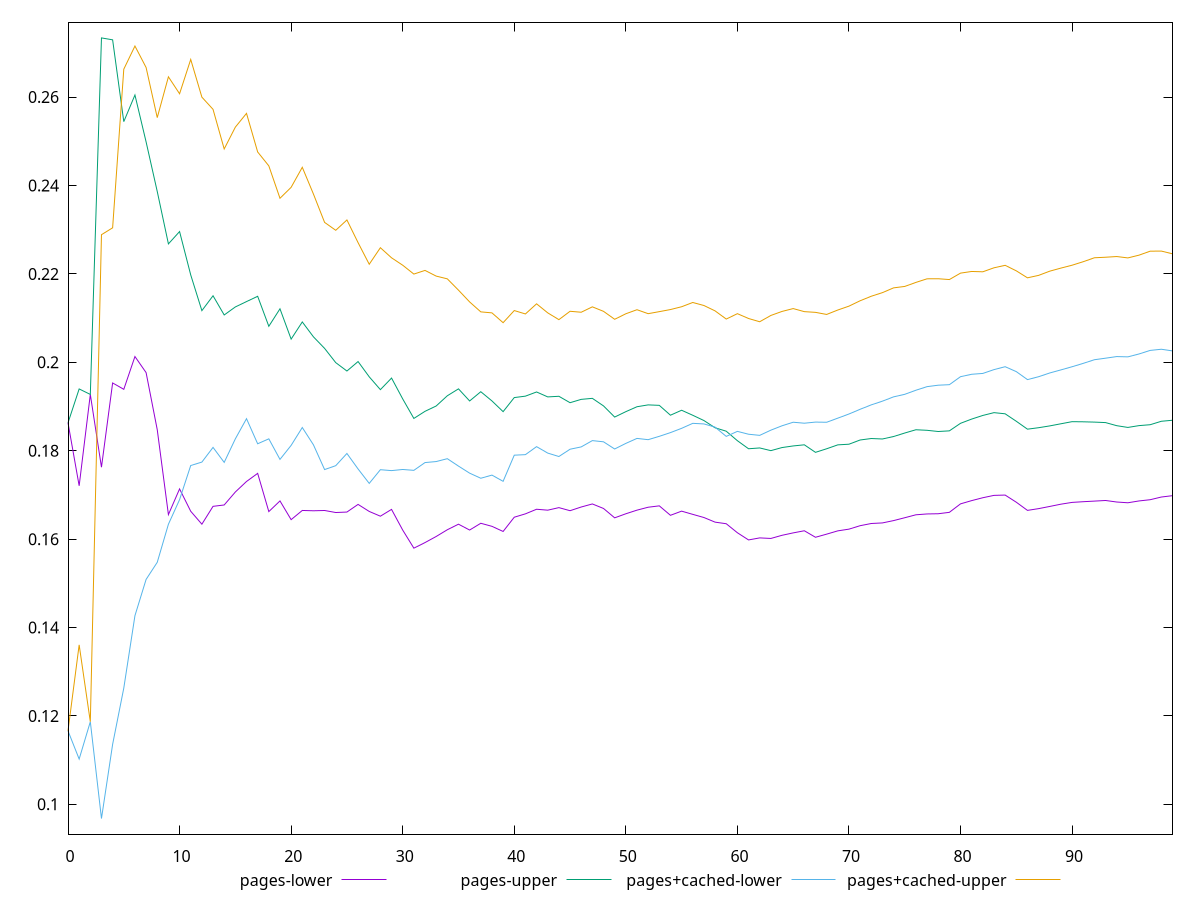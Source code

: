 reset

$pagesLower <<EOF
0 0.1863167807424289
1 0.17206257153632137
2 0.19273752447856257
3 0.17626839575026831
4 0.19533029436942462
5 0.19389025418743272
6 0.2013076564171776
7 0.19767005138955607
8 0.18475244170563215
9 0.16554776557937742
10 0.17135979864841197
11 0.16630246840402801
12 0.16337911531635696
13 0.16741665957808516
14 0.16772694803231794
15 0.17066525321288306
16 0.17304071898638562
17 0.17487888841545435
18 0.1662285019568803
19 0.16864293864154936
20 0.16440534037768417
21 0.1664857603692758
22 0.166413343588879
23 0.16647862057225996
24 0.16601903960069386
25 0.16612470466932874
26 0.1678568287349863
27 0.1662633126315855
28 0.16518805536540712
29 0.16672572060114982
30 0.16204997625637604
31 0.15795680786357139
32 0.15922056755981404
33 0.1605941657433134
34 0.16212203334601014
35 0.16337868030812316
36 0.1620562652943572
37 0.16358613541538874
38 0.16289404759125972
39 0.16173384800035176
40 0.16495736522396717
41 0.16571927004863832
42 0.16675883066940114
43 0.1665502094572429
44 0.16712650419179725
45 0.16643070936494794
46 0.16726500521093549
47 0.16795841138368503
48 0.16693522710415098
49 0.1648160384916708
50 0.16573483106658518
51 0.16655465373094044
52 0.16721552449040672
53 0.16752811672507154
54 0.1653889137572616
55 0.1663299593623389
56 0.1656017183858955
57 0.1648899320542081
58 0.16384338502706403
59 0.16348376943750922
60 0.1614417143841692
61 0.15981634281490423
62 0.16027817213110485
63 0.16015232937716997
64 0.16086515352923939
65 0.1614115940750685
66 0.16189145769477928
67 0.16041900248997304
68 0.16112684819022297
69 0.16187044354911903
70 0.16225897457359872
71 0.16303721921245448
72 0.16353594856919484
73 0.16366556995046477
74 0.16419124230536777
75 0.16484026107464742
76 0.1655047660111328
77 0.16569634518347715
78 0.16574310938118994
79 0.1660606822338596
80 0.16797658712521482
81 0.16871291836712562
82 0.16936576493659808
83 0.16989752487481471
84 0.16996756785028458
85 0.16834822306617359
86 0.16650277845844189
87 0.16689898967644543
88 0.1673951472713204
89 0.1679074117166767
90 0.1683085418653206
91 0.16846504766170792
92 0.16860243270593436
93 0.16874250599125912
94 0.1683966879443741
95 0.16822531460257423
96 0.16863867757639234
97 0.16891501843018814
98 0.16952410713103774
99 0.1698304553374126
EOF

$pagesUpper <<EOF
0 0.1863167807424289
1 0.1939772257939099
2 0.19273752447856257
3 0.27339359274837927
4 0.2729584881390992
5 0.2544501912496736
6 0.2604754162492753
7 0.24987130129880403
8 0.23864121856310472
9 0.22679305151392584
10 0.22958360138046816
11 0.2197737991775494
12 0.2116897359212196
13 0.2150566994820824
14 0.2107138662259758
15 0.2125295883926004
16 0.21374235920824325
17 0.21493948198530394
18 0.208151767652989
19 0.21210459753605634
20 0.2052507161936682
21 0.2091350530492256
22 0.20576504389951933
23 0.20314671421463823
24 0.19992207747144197
25 0.19803083572324734
26 0.20017383289801655
27 0.1967173091192383
28 0.1938195469670229
29 0.1964389590430991
30 0.1917270232782026
31 0.18730315747943718
32 0.1889140715848456
33 0.19011788988058223
34 0.19243215378604486
35 0.1939947775762542
36 0.19125706748474022
37 0.19335051102168854
38 0.19126554637251955
39 0.18883883689576228
40 0.1920217566689211
41 0.1923471129372822
42 0.19329295398145727
43 0.1921759750366561
44 0.19231449029296732
45 0.1908637863074312
46 0.19161793923998613
47 0.1918490906215691
48 0.19013714524029657
49 0.18761424481372568
50 0.1888373562340738
51 0.18995155625252733
52 0.19036914785234077
53 0.1902641885622919
54 0.18803433069014697
55 0.1891563628584026
56 0.18801911415150413
57 0.18682876726871223
58 0.18518941084456458
59 0.18441632477285627
60 0.1822673219266086
61 0.1804443354201902
62 0.18062775539544518
63 0.18001651145671685
64 0.18071584448985709
65 0.1810819360080797
66 0.18133671022419448
67 0.1796332313901633
68 0.18044132998169918
69 0.18132680158674333
70 0.18147260294617718
71 0.18242595716510976
72 0.1827617295978627
73 0.18265552398422769
74 0.18321482501696193
75 0.1840046285551105
76 0.18474368002847302
77 0.1846199450060641
78 0.1843474516637257
79 0.1844944065703107
80 0.18620130854889574
81 0.18716083586226143
82 0.18798126912316107
83 0.18861446639624754
84 0.18835239609129786
85 0.18666138380118474
86 0.1848766310429629
87 0.1852069308865321
88 0.18561562986177774
89 0.18609747990959988
90 0.1865738897315767
91 0.18654173028874063
92 0.18647393953530886
93 0.18636481167488778
94 0.18566492339993643
95 0.18526962929078367
96 0.18567923935249886
97 0.18588276397958098
98 0.18666140403512319
99 0.18689309436585572
EOF

$pagesCachedLower <<EOF
0 0.11662224443967016
1 0.1102379410245475
2 0.11868369075852538
3 0.09679048943787283
4 0.11357456797580995
5 0.12629425620352394
6 0.14268245167869337
7 0.15088207131521575
8 0.15475858930142739
9 0.16336628998178093
10 0.16892631011729436
11 0.17665226961776268
12 0.17742746494489983
13 0.18075316509848172
14 0.17736145534993839
15 0.18268908525240082
16 0.18724971733495382
17 0.18157167511435687
18 0.18268874004123034
19 0.17803983354481753
20 0.18120776112646333
21 0.18525107477208216
22 0.18133053470964516
23 0.1757338758375723
24 0.17661920018352903
25 0.1793776918122725
26 0.1758732548511967
27 0.172607400181347
28 0.17570510716283846
29 0.1755003562605369
30 0.17575560241799076
31 0.1755617466672775
32 0.17731915882187568
33 0.17754705397230067
34 0.17819794773600142
35 0.17652043446914517
36 0.1749238800930391
37 0.1737729798016865
38 0.17448285927269028
39 0.17307843081125387
40 0.17899258082246727
41 0.17911080710122876
42 0.18092371351288436
43 0.17946366233095848
44 0.17869002003176815
45 0.1803398436447826
46 0.18086220934966463
47 0.18228766259751827
48 0.18201577227986318
49 0.18039089683234263
50 0.1816555131653191
51 0.18278664437571568
52 0.1824993107851725
53 0.18325835605527754
54 0.1840967912649007
55 0.18506553933860256
56 0.18619313136872917
57 0.18606158977421497
58 0.1853322907595789
59 0.18324249843212517
60 0.18437840063201608
61 0.18373106998410754
62 0.18347560556077844
63 0.18465200891278086
64 0.18564056189139957
65 0.18644569970598535
66 0.18622528263215513
67 0.18647592901494614
68 0.1864388277882602
69 0.18737023008182085
70 0.18830833095880845
71 0.1893750529796463
72 0.19037608954860177
73 0.1912144314627812
74 0.1921866463113001
75 0.19276101462427483
76 0.19368391337470134
77 0.19449621185042937
78 0.1948226342570174
79 0.19494050494056275
80 0.19675115714140695
81 0.1972953463988169
82 0.19748753450023201
83 0.19834931472315612
84 0.19900733337959428
85 0.1978940484384971
86 0.1960900916507827
87 0.19674388395221026
88 0.19759193241014839
89 0.19828664819553324
90 0.1990000899114505
91 0.19976515859732144
92 0.20058614808600786
93 0.20093499346748822
94 0.20130032864852487
95 0.20123394958637483
96 0.20189055166508926
97 0.2026948076122417
98 0.20295723864200427
99 0.20258217956709462
EOF

$pagesCachedUpper <<EOF
0 0.11662224443967016
1 0.13608204984121544
2 0.11868369075852538
3 0.2288788647308294
4 0.23042963156872381
5 0.26632060074455155
6 0.27155640320200497
7 0.2667019203780508
8 0.25535343854311277
9 0.26459110808724257
10 0.2607579705418772
11 0.26851954675283085
12 0.2599920743722065
13 0.25722867738379784
14 0.24826906482482217
15 0.2532079108742182
16 0.2563235164676563
17 0.2475888391419723
18 0.24444295393735363
19 0.2371122574754452
20 0.23959242558452729
21 0.24412289307653443
22 0.23806291076970493
23 0.23164902957679753
24 0.2298716251755882
25 0.2322103763364803
26 0.2270739668449901
27 0.2221854599073305
28 0.22592705127577647
29 0.22364330878570005
30 0.22197010307861947
31 0.21996383135365374
32 0.22079254172635884
33 0.21950835115646053
34 0.21888470801002433
35 0.21632640771795236
36 0.21366152208254835
37 0.21141343381398803
38 0.2111865914713331
39 0.20896578060026175
40 0.21170901326938507
41 0.21094103252967614
42 0.21323460178639822
43 0.21118900294821139
44 0.20965340728547943
45 0.21154637517764394
46 0.2113295291816199
47 0.2125504239650079
48 0.21153382205132107
49 0.20973558364158942
50 0.2109836903534267
51 0.21190029984767333
52 0.21100562150087038
53 0.21146534884141496
54 0.21193848921016095
55 0.21257291704147122
56 0.21353697174760722
57 0.21285290143894495
58 0.21163552874590363
59 0.20978802828694618
60 0.21100583403128745
61 0.209911400298117
62 0.20917900058388475
63 0.21060255879044246
64 0.2115117773288969
65 0.21215876936678313
66 0.21146550706410636
67 0.2113043312984073
68 0.21083015137194133
69 0.21183264994741946
70 0.21270768865968165
71 0.213923837547024
72 0.21495076077963118
73 0.2157648223490932
74 0.21684263775968454
75 0.21716877951280375
76 0.21807783814754148
77 0.21889261703447233
78 0.2189091138209157
79 0.21872298315332245
80 0.22017908296124217
81 0.22055564253116805
82 0.22048063985132452
83 0.2213840259986056
84 0.22194603034887675
85 0.22069447113765864
86 0.21911490302603523
87 0.21967026762803193
88 0.22062361524777646
89 0.22131927068986615
90 0.22196941566381942
91 0.2227626762059207
92 0.22365318582303131
93 0.2237734161838325
94 0.22393301232103718
95 0.2236196350355141
96 0.22424533182347908
97 0.22514568368152008
98 0.2251662646933676
99 0.22454440532804903
EOF

set key outside below
set xrange [0:99]
set yrange [0.0932584273716627:0.2769256548145894]
set trange [0.0932584273716627:0.2769256548145894]
set terminal svg size 640, 560 enhanced background rgb 'white'
set output "report_00014_2021-02-09T15:56:05.503Z/meta/scoreEstimate/comparison/sorted/0_vs_1.svg"

plot $pagesLower title "pages-lower" with line, \
     $pagesUpper title "pages-upper" with line, \
     $pagesCachedLower title "pages+cached-lower" with line, \
     $pagesCachedUpper title "pages+cached-upper" with line

reset
